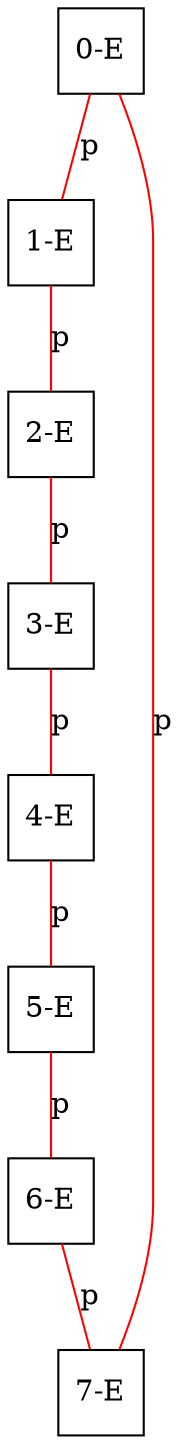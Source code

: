 graph ProteinGraph {
    0 [label="0-E" shape=square color=black];
    1 [label="1-E" shape=square color=black];
    2 [label="2-E" shape=square color=black];
    3 [label="3-E" shape=square color=black];
    4 [label="4-E" shape=square color=black];
    5 [label="5-E" shape=square color=black];
    6 [label="6-E" shape=square color=black];
    7 [label="7-E" shape=square color=black];
    0 -- 1 [label="p" color=red];
    0 -- 7 [label="p" color=red];
    1 -- 2 [label="p" color=red];
    2 -- 3 [label="p" color=red];
    3 -- 4 [label="p" color=red];
    4 -- 5 [label="p" color=red];
    5 -- 6 [label="p" color=red];
    6 -- 7 [label="p" color=red];
}
